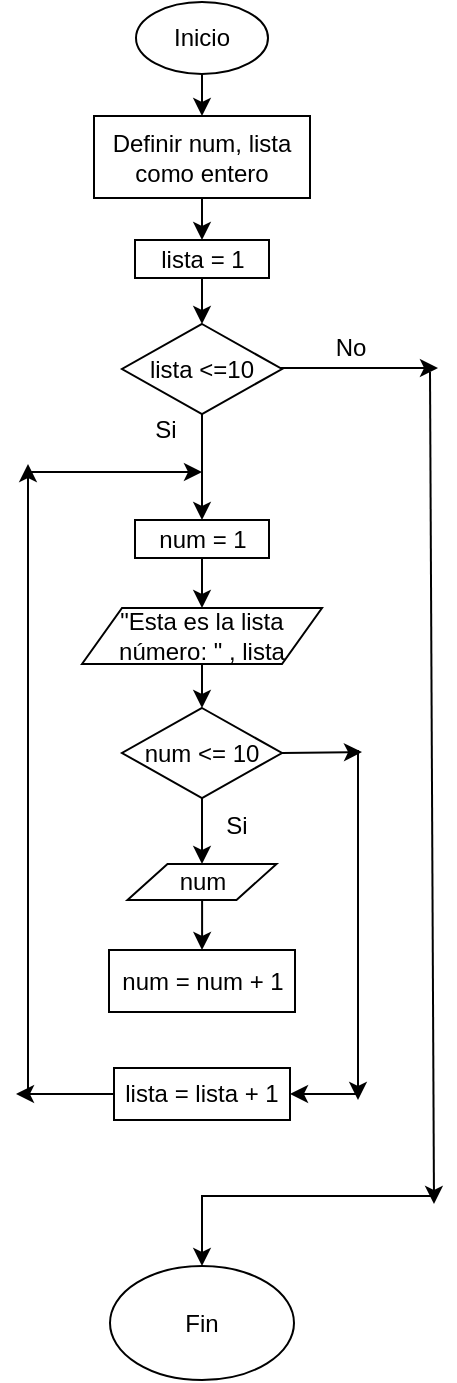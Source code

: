 <mxfile version="26.2.9">
  <diagram name="Página-1" id="i9P9qZw84OUqM62V1zxX">
    <mxGraphModel dx="1069" dy="468" grid="0" gridSize="10" guides="1" tooltips="1" connect="1" arrows="1" fold="1" page="1" pageScale="1" pageWidth="827" pageHeight="1169" math="0" shadow="0">
      <root>
        <mxCell id="0" />
        <mxCell id="1" parent="0" />
        <mxCell id="oOp0OJ5sWaTuvYrEHzSX-5" value="" style="edgeStyle=orthogonalEdgeStyle;rounded=0;orthogonalLoop=1;jettySize=auto;html=1;" parent="1" source="oOp0OJ5sWaTuvYrEHzSX-2" target="oOp0OJ5sWaTuvYrEHzSX-4" edge="1">
          <mxGeometry relative="1" as="geometry" />
        </mxCell>
        <mxCell id="oOp0OJ5sWaTuvYrEHzSX-2" value="Inicio" style="ellipse;whiteSpace=wrap;html=1;" parent="1" vertex="1">
          <mxGeometry x="333" y="156" width="66" height="36" as="geometry" />
        </mxCell>
        <mxCell id="oOp0OJ5sWaTuvYrEHzSX-7" style="edgeStyle=orthogonalEdgeStyle;rounded=0;orthogonalLoop=1;jettySize=auto;html=1;entryX=0.5;entryY=0;entryDx=0;entryDy=0;" parent="1" source="oOp0OJ5sWaTuvYrEHzSX-4" target="oOp0OJ5sWaTuvYrEHzSX-6" edge="1">
          <mxGeometry relative="1" as="geometry" />
        </mxCell>
        <mxCell id="oOp0OJ5sWaTuvYrEHzSX-4" value="Definir num, lista como entero" style="rounded=0;whiteSpace=wrap;html=1;" parent="1" vertex="1">
          <mxGeometry x="312" y="213" width="108" height="41" as="geometry" />
        </mxCell>
        <mxCell id="oOp0OJ5sWaTuvYrEHzSX-9" value="" style="edgeStyle=orthogonalEdgeStyle;rounded=0;orthogonalLoop=1;jettySize=auto;html=1;" parent="1" source="oOp0OJ5sWaTuvYrEHzSX-6" target="oOp0OJ5sWaTuvYrEHzSX-8" edge="1">
          <mxGeometry relative="1" as="geometry" />
        </mxCell>
        <mxCell id="oOp0OJ5sWaTuvYrEHzSX-6" value="lista = 1" style="rounded=0;whiteSpace=wrap;html=1;" parent="1" vertex="1">
          <mxGeometry x="332.5" y="275" width="67" height="19" as="geometry" />
        </mxCell>
        <mxCell id="oOp0OJ5sWaTuvYrEHzSX-10" style="edgeStyle=orthogonalEdgeStyle;rounded=0;orthogonalLoop=1;jettySize=auto;html=1;" parent="1" source="oOp0OJ5sWaTuvYrEHzSX-8" edge="1">
          <mxGeometry relative="1" as="geometry">
            <mxPoint x="484" y="339" as="targetPoint" />
          </mxGeometry>
        </mxCell>
        <mxCell id="oOp0OJ5sWaTuvYrEHzSX-12" value="" style="edgeStyle=orthogonalEdgeStyle;rounded=0;orthogonalLoop=1;jettySize=auto;html=1;" parent="1" source="oOp0OJ5sWaTuvYrEHzSX-8" target="oOp0OJ5sWaTuvYrEHzSX-11" edge="1">
          <mxGeometry relative="1" as="geometry" />
        </mxCell>
        <mxCell id="oOp0OJ5sWaTuvYrEHzSX-8" value="lista &amp;lt;=10" style="rhombus;whiteSpace=wrap;html=1;" parent="1" vertex="1">
          <mxGeometry x="326" y="317" width="80" height="45" as="geometry" />
        </mxCell>
        <mxCell id="oOp0OJ5sWaTuvYrEHzSX-14" value="" style="edgeStyle=orthogonalEdgeStyle;rounded=0;orthogonalLoop=1;jettySize=auto;html=1;" parent="1" source="oOp0OJ5sWaTuvYrEHzSX-11" target="oOp0OJ5sWaTuvYrEHzSX-13" edge="1">
          <mxGeometry relative="1" as="geometry" />
        </mxCell>
        <mxCell id="oOp0OJ5sWaTuvYrEHzSX-11" value="num = 1" style="rounded=0;whiteSpace=wrap;html=1;" parent="1" vertex="1">
          <mxGeometry x="332.5" y="415" width="67" height="19" as="geometry" />
        </mxCell>
        <mxCell id="oOp0OJ5sWaTuvYrEHzSX-19" value="" style="edgeStyle=orthogonalEdgeStyle;rounded=0;orthogonalLoop=1;jettySize=auto;html=1;" parent="1" source="oOp0OJ5sWaTuvYrEHzSX-13" target="oOp0OJ5sWaTuvYrEHzSX-18" edge="1">
          <mxGeometry relative="1" as="geometry" />
        </mxCell>
        <mxCell id="oOp0OJ5sWaTuvYrEHzSX-13" value="&quot;Esta es la lista número: &quot; , lista" style="shape=parallelogram;perimeter=parallelogramPerimeter;whiteSpace=wrap;html=1;fixedSize=1;" parent="1" vertex="1">
          <mxGeometry x="306" y="459" width="120" height="28" as="geometry" />
        </mxCell>
        <mxCell id="oOp0OJ5sWaTuvYrEHzSX-15" value="Si" style="text;html=1;align=center;verticalAlign=middle;whiteSpace=wrap;rounded=0;" parent="1" vertex="1">
          <mxGeometry x="332.5" y="362" width="30" height="15" as="geometry" />
        </mxCell>
        <mxCell id="oOp0OJ5sWaTuvYrEHzSX-17" value="No" style="text;html=1;align=center;verticalAlign=middle;whiteSpace=wrap;rounded=0;" parent="1" vertex="1">
          <mxGeometry x="424" y="322" width="33" height="14" as="geometry" />
        </mxCell>
        <mxCell id="oOp0OJ5sWaTuvYrEHzSX-22" style="edgeStyle=orthogonalEdgeStyle;rounded=0;orthogonalLoop=1;jettySize=auto;html=1;entryX=0.5;entryY=0;entryDx=0;entryDy=0;" parent="1" source="oOp0OJ5sWaTuvYrEHzSX-18" target="oOp0OJ5sWaTuvYrEHzSX-21" edge="1">
          <mxGeometry relative="1" as="geometry" />
        </mxCell>
        <mxCell id="oOp0OJ5sWaTuvYrEHzSX-18" value="num &amp;lt;= 10" style="rhombus;whiteSpace=wrap;html=1;" parent="1" vertex="1">
          <mxGeometry x="326" y="509" width="80" height="45" as="geometry" />
        </mxCell>
        <mxCell id="oOp0OJ5sWaTuvYrEHzSX-26" value="" style="edgeStyle=orthogonalEdgeStyle;rounded=0;orthogonalLoop=1;jettySize=auto;html=1;" parent="1" source="oOp0OJ5sWaTuvYrEHzSX-21" target="oOp0OJ5sWaTuvYrEHzSX-25" edge="1">
          <mxGeometry relative="1" as="geometry" />
        </mxCell>
        <mxCell id="oOp0OJ5sWaTuvYrEHzSX-21" value="num" style="shape=parallelogram;perimeter=parallelogramPerimeter;whiteSpace=wrap;html=1;fixedSize=1;" parent="1" vertex="1">
          <mxGeometry x="328.75" y="587" width="74.5" height="18" as="geometry" />
        </mxCell>
        <mxCell id="oOp0OJ5sWaTuvYrEHzSX-23" value="Si" style="text;html=1;align=center;verticalAlign=middle;whiteSpace=wrap;rounded=0;" parent="1" vertex="1">
          <mxGeometry x="368" y="558" width="31" height="19" as="geometry" />
        </mxCell>
        <mxCell id="oOp0OJ5sWaTuvYrEHzSX-25" value="num = num + 1" style="rounded=0;whiteSpace=wrap;html=1;" parent="1" vertex="1">
          <mxGeometry x="319.5" y="630" width="93" height="31" as="geometry" />
        </mxCell>
        <mxCell id="oOp0OJ5sWaTuvYrEHzSX-31" value="lista = lista + 1" style="rounded=0;whiteSpace=wrap;html=1;" parent="1" vertex="1">
          <mxGeometry x="322" y="689" width="88" height="26" as="geometry" />
        </mxCell>
        <mxCell id="oOp0OJ5sWaTuvYrEHzSX-33" value="Fin" style="ellipse;whiteSpace=wrap;html=1;" parent="1" vertex="1">
          <mxGeometry x="320" y="788" width="92" height="57" as="geometry" />
        </mxCell>
        <mxCell id="oOp0OJ5sWaTuvYrEHzSX-35" value="" style="endArrow=classic;html=1;rounded=0;" parent="1" edge="1">
          <mxGeometry width="50" height="50" relative="1" as="geometry">
            <mxPoint x="480" y="341" as="sourcePoint" />
            <mxPoint x="482" y="757" as="targetPoint" />
          </mxGeometry>
        </mxCell>
        <mxCell id="oOp0OJ5sWaTuvYrEHzSX-37" value="" style="endArrow=classic;html=1;rounded=0;entryX=0.5;entryY=0;entryDx=0;entryDy=0;" parent="1" target="oOp0OJ5sWaTuvYrEHzSX-33" edge="1">
          <mxGeometry width="50" height="50" relative="1" as="geometry">
            <mxPoint x="482" y="753" as="sourcePoint" />
            <mxPoint x="362" y="751" as="targetPoint" />
            <Array as="points">
              <mxPoint x="366" y="753" />
            </Array>
          </mxGeometry>
        </mxCell>
        <mxCell id="oOp0OJ5sWaTuvYrEHzSX-38" value="" style="endArrow=classic;html=1;rounded=0;exitX=0;exitY=0.5;exitDx=0;exitDy=0;" parent="1" source="oOp0OJ5sWaTuvYrEHzSX-31" edge="1">
          <mxGeometry width="50" height="50" relative="1" as="geometry">
            <mxPoint x="234" y="682" as="sourcePoint" />
            <mxPoint x="273" y="702" as="targetPoint" />
          </mxGeometry>
        </mxCell>
        <mxCell id="oOp0OJ5sWaTuvYrEHzSX-39" value="" style="endArrow=classic;html=1;rounded=0;" parent="1" edge="1">
          <mxGeometry width="50" height="50" relative="1" as="geometry">
            <mxPoint x="279" y="701" as="sourcePoint" />
            <mxPoint x="279" y="387" as="targetPoint" />
          </mxGeometry>
        </mxCell>
        <mxCell id="oOp0OJ5sWaTuvYrEHzSX-41" value="" style="endArrow=classic;html=1;rounded=0;exitX=1;exitY=0.5;exitDx=0;exitDy=0;" parent="1" source="oOp0OJ5sWaTuvYrEHzSX-18" edge="1">
          <mxGeometry width="50" height="50" relative="1" as="geometry">
            <mxPoint x="322" y="588" as="sourcePoint" />
            <mxPoint x="446" y="531" as="targetPoint" />
          </mxGeometry>
        </mxCell>
        <mxCell id="oOp0OJ5sWaTuvYrEHzSX-42" value="" style="endArrow=classic;html=1;rounded=0;" parent="1" edge="1">
          <mxGeometry width="50" height="50" relative="1" as="geometry">
            <mxPoint x="444" y="530" as="sourcePoint" />
            <mxPoint x="444" y="705" as="targetPoint" />
          </mxGeometry>
        </mxCell>
        <mxCell id="oOp0OJ5sWaTuvYrEHzSX-44" value="" style="endArrow=classic;html=1;rounded=0;entryX=1;entryY=0.5;entryDx=0;entryDy=0;" parent="1" target="oOp0OJ5sWaTuvYrEHzSX-31" edge="1">
          <mxGeometry width="50" height="50" relative="1" as="geometry">
            <mxPoint x="444" y="702" as="sourcePoint" />
            <mxPoint x="423" y="625" as="targetPoint" />
          </mxGeometry>
        </mxCell>
        <mxCell id="oOp0OJ5sWaTuvYrEHzSX-45" value="" style="endArrow=classic;html=1;rounded=0;" parent="1" edge="1">
          <mxGeometry width="50" height="50" relative="1" as="geometry">
            <mxPoint x="278" y="391" as="sourcePoint" />
            <mxPoint x="366" y="391" as="targetPoint" />
          </mxGeometry>
        </mxCell>
      </root>
    </mxGraphModel>
  </diagram>
</mxfile>
